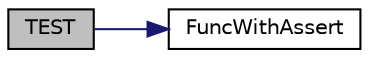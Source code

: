 digraph "TEST"
{
  edge [fontname="Helvetica",fontsize="10",labelfontname="Helvetica",labelfontsize="10"];
  node [fontname="Helvetica",fontsize="10",shape=record];
  rankdir="LR";
  Node7 [label="TEST",height=0.2,width=0.4,color="black", fillcolor="grey75", style="filled", fontcolor="black"];
  Node7 -> Node8 [color="midnightblue",fontsize="10",style="solid",fontname="Helvetica"];
  Node8 [label="FuncWithAssert",height=0.2,width=0.4,color="black", fillcolor="white", style="filled",URL="$d8/d88/gtest-death-test__test_8cc.html#afe40addf0e0bb4657d18f512092ef03b"];
}
